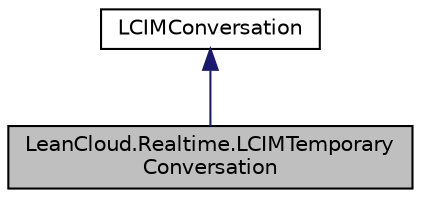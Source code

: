 digraph "LeanCloud.Realtime.LCIMTemporaryConversation"
{
  edge [fontname="Helvetica",fontsize="10",labelfontname="Helvetica",labelfontsize="10"];
  node [fontname="Helvetica",fontsize="10",shape=record];
  Node1 [label="LeanCloud.Realtime.LCIMTemporary\lConversation",height=0.2,width=0.4,color="black", fillcolor="grey75", style="filled", fontcolor="black"];
  Node2 -> Node1 [dir="back",color="midnightblue",fontsize="10",style="solid",fontname="Helvetica"];
  Node2 [label="LCIMConversation",height=0.2,width=0.4,color="black", fillcolor="white", style="filled",URL="$classLeanCloud_1_1Realtime_1_1LCIMConversation.html",tooltip="普通对话 "];
}
